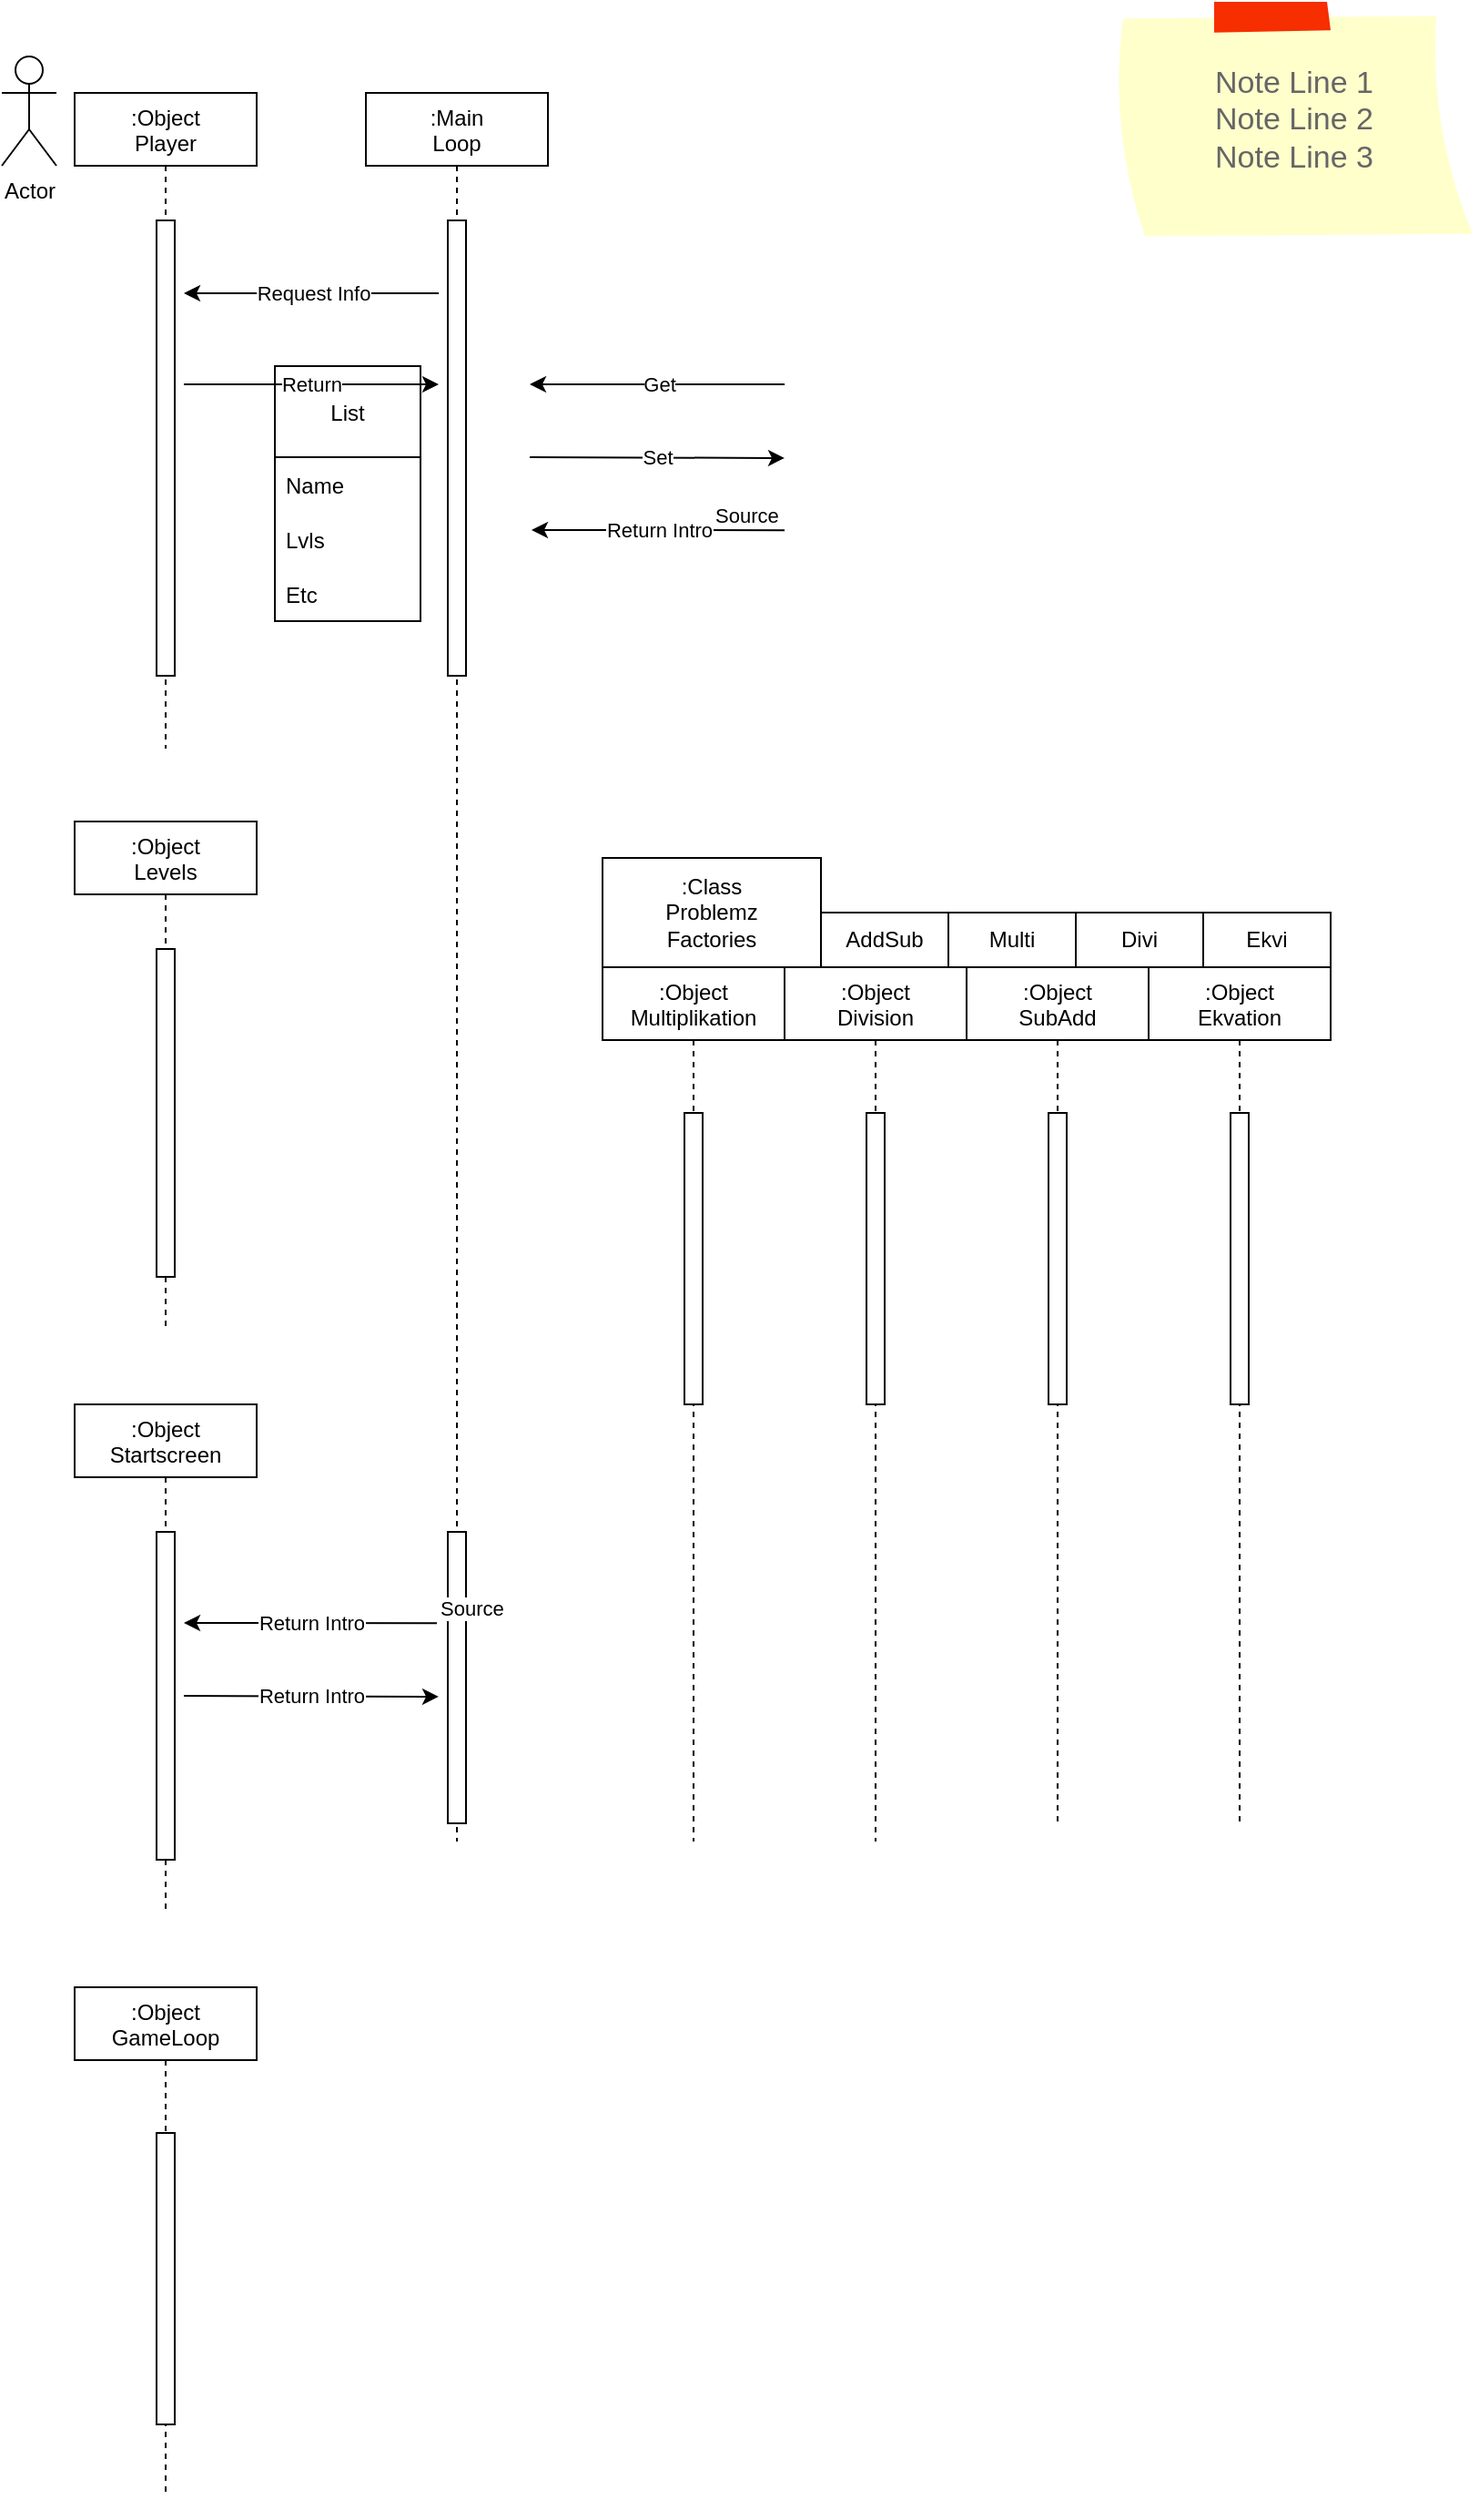 <mxfile>
    <diagram id="kgpKYQtTHZ0yAKxKKP6v" name="Page-1">
        <mxGraphModel dx="1235" dy="600" grid="1" gridSize="10" guides="1" tooltips="1" connect="1" arrows="1" fold="1" page="1" pageScale="1" pageWidth="3300" pageHeight="4681" math="0" shadow="0">
            <root>
                <mxCell id="0"/>
                <mxCell id="1" parent="0"/>
                <mxCell id="3nuBFxr9cyL0pnOWT2aG-1" value=":Object&#10;Player" style="shape=umlLifeline;perimeter=lifelinePerimeter;container=0;collapsible=0;recursiveResize=0;rounded=0;shadow=0;strokeWidth=1;" parent="1" vertex="1">
                    <mxGeometry x="350" y="200" width="100" height="360" as="geometry"/>
                </mxCell>
                <mxCell id="3nuBFxr9cyL0pnOWT2aG-5" value=":Object&#10;Startscreen" style="shape=umlLifeline;perimeter=lifelinePerimeter;container=1;collapsible=0;recursiveResize=0;rounded=0;shadow=0;strokeWidth=1;" parent="1" vertex="1">
                    <mxGeometry x="350" y="920" width="100" height="280" as="geometry"/>
                </mxCell>
                <mxCell id="3nuBFxr9cyL0pnOWT2aG-6" value="" style="points=[];perimeter=orthogonalPerimeter;rounded=0;shadow=0;strokeWidth=1;" parent="3nuBFxr9cyL0pnOWT2aG-5" vertex="1">
                    <mxGeometry x="45" y="70" width="10" height="180" as="geometry"/>
                </mxCell>
                <mxCell id="EycxZSTwfMmpZiWEvpWu-1" value=":Object&#10;GameLoop" style="shape=umlLifeline;perimeter=lifelinePerimeter;container=1;collapsible=0;recursiveResize=0;rounded=0;shadow=0;strokeWidth=1;" parent="1" vertex="1">
                    <mxGeometry x="350" y="1240" width="100" height="280" as="geometry"/>
                </mxCell>
                <mxCell id="EycxZSTwfMmpZiWEvpWu-2" value="" style="points=[];perimeter=orthogonalPerimeter;rounded=0;shadow=0;strokeWidth=1;" parent="EycxZSTwfMmpZiWEvpWu-1" vertex="1">
                    <mxGeometry x="45" y="80" width="10" height="160" as="geometry"/>
                </mxCell>
                <mxCell id="EycxZSTwfMmpZiWEvpWu-3" value=":Object&#10;Multiplikation" style="shape=umlLifeline;perimeter=lifelinePerimeter;container=1;collapsible=0;recursiveResize=0;rounded=0;shadow=0;strokeWidth=1;" parent="1" vertex="1">
                    <mxGeometry x="640" y="680" width="100" height="480" as="geometry"/>
                </mxCell>
                <mxCell id="EycxZSTwfMmpZiWEvpWu-4" value="" style="points=[];perimeter=orthogonalPerimeter;rounded=0;shadow=0;strokeWidth=1;" parent="EycxZSTwfMmpZiWEvpWu-3" vertex="1">
                    <mxGeometry x="45" y="80" width="10" height="160" as="geometry"/>
                </mxCell>
                <mxCell id="EycxZSTwfMmpZiWEvpWu-9" value=":Class&lt;br style=&quot;padding: 0px ; margin: 0px&quot;&gt;Problemz&lt;br style=&quot;padding: 0px ; margin: 0px&quot;&gt;Factories" style="rounded=0;whiteSpace=wrap;html=1;" parent="1" vertex="1">
                    <mxGeometry x="640" y="620" width="120" height="60" as="geometry"/>
                </mxCell>
                <mxCell id="EycxZSTwfMmpZiWEvpWu-10" value=":Object&#10;Division" style="shape=umlLifeline;perimeter=lifelinePerimeter;container=1;collapsible=0;recursiveResize=0;rounded=0;shadow=0;strokeWidth=1;" parent="1" vertex="1">
                    <mxGeometry x="740" y="680" width="100" height="480" as="geometry"/>
                </mxCell>
                <mxCell id="EycxZSTwfMmpZiWEvpWu-11" value="" style="points=[];perimeter=orthogonalPerimeter;rounded=0;shadow=0;strokeWidth=1;" parent="EycxZSTwfMmpZiWEvpWu-10" vertex="1">
                    <mxGeometry x="45" y="80" width="10" height="160" as="geometry"/>
                </mxCell>
                <mxCell id="EycxZSTwfMmpZiWEvpWu-12" value=":Object&#10;SubAdd" style="shape=umlLifeline;perimeter=lifelinePerimeter;container=1;collapsible=0;recursiveResize=0;rounded=0;shadow=0;strokeWidth=1;" parent="1" vertex="1">
                    <mxGeometry x="840" y="680" width="100" height="470" as="geometry"/>
                </mxCell>
                <mxCell id="EycxZSTwfMmpZiWEvpWu-13" value="" style="points=[];perimeter=orthogonalPerimeter;rounded=0;shadow=0;strokeWidth=1;" parent="EycxZSTwfMmpZiWEvpWu-12" vertex="1">
                    <mxGeometry x="45" y="80" width="10" height="160" as="geometry"/>
                </mxCell>
                <mxCell id="EycxZSTwfMmpZiWEvpWu-14" value=":Object&#10;Ekvation" style="shape=umlLifeline;perimeter=lifelinePerimeter;container=1;collapsible=0;recursiveResize=0;rounded=0;shadow=0;strokeWidth=1;" parent="1" vertex="1">
                    <mxGeometry x="940" y="680" width="100" height="470" as="geometry"/>
                </mxCell>
                <mxCell id="EycxZSTwfMmpZiWEvpWu-15" value="" style="points=[];perimeter=orthogonalPerimeter;rounded=0;shadow=0;strokeWidth=1;" parent="EycxZSTwfMmpZiWEvpWu-14" vertex="1">
                    <mxGeometry x="45" y="80" width="10" height="160" as="geometry"/>
                </mxCell>
                <mxCell id="fRN0QFOcR2f6WoaFnRx7-1" value=":Main&#10;Loop" style="shape=umlLifeline;perimeter=lifelinePerimeter;container=1;collapsible=0;recursiveResize=0;rounded=0;shadow=0;strokeWidth=1;" parent="1" vertex="1">
                    <mxGeometry x="510" y="200" width="100" height="960" as="geometry"/>
                </mxCell>
                <mxCell id="fRN0QFOcR2f6WoaFnRx7-29" value="List" style="swimlane;fontStyle=0;childLayout=stackLayout;horizontal=1;startSize=50;horizontalStack=0;resizeParent=1;resizeParentMax=0;resizeLast=0;collapsible=1;marginBottom=0;" parent="fRN0QFOcR2f6WoaFnRx7-1" vertex="1">
                    <mxGeometry x="-50" y="150" width="80" height="140" as="geometry"/>
                </mxCell>
                <mxCell id="fRN0QFOcR2f6WoaFnRx7-30" value="Name" style="text;strokeColor=none;fillColor=none;align=left;verticalAlign=middle;spacingLeft=4;spacingRight=4;overflow=hidden;points=[[0,0.5],[1,0.5]];portConstraint=eastwest;rotatable=0;" parent="fRN0QFOcR2f6WoaFnRx7-29" vertex="1">
                    <mxGeometry y="50" width="80" height="30" as="geometry"/>
                </mxCell>
                <mxCell id="fRN0QFOcR2f6WoaFnRx7-31" value="Lvls" style="text;strokeColor=none;fillColor=none;align=left;verticalAlign=middle;spacingLeft=4;spacingRight=4;overflow=hidden;points=[[0,0.5],[1,0.5]];portConstraint=eastwest;rotatable=0;" parent="fRN0QFOcR2f6WoaFnRx7-29" vertex="1">
                    <mxGeometry y="80" width="80" height="30" as="geometry"/>
                </mxCell>
                <mxCell id="fRN0QFOcR2f6WoaFnRx7-32" value="Etc" style="text;strokeColor=none;fillColor=none;align=left;verticalAlign=middle;spacingLeft=4;spacingRight=4;overflow=hidden;points=[[0,0.5],[1,0.5]];portConstraint=eastwest;rotatable=0;" parent="fRN0QFOcR2f6WoaFnRx7-29" vertex="1">
                    <mxGeometry y="110" width="80" height="30" as="geometry"/>
                </mxCell>
                <mxCell id="fRN0QFOcR2f6WoaFnRx7-24" value="Return" style="endArrow=classic;html=1;rounded=0;" parent="fRN0QFOcR2f6WoaFnRx7-1" edge="1">
                    <mxGeometry relative="1" as="geometry">
                        <mxPoint x="-100" y="160" as="sourcePoint"/>
                        <mxPoint x="40" y="160" as="targetPoint"/>
                        <mxPoint as="offset"/>
                    </mxGeometry>
                </mxCell>
                <mxCell id="fRN0QFOcR2f6WoaFnRx7-2" value="" style="points=[];perimeter=orthogonalPerimeter;rounded=0;shadow=0;strokeWidth=1;" parent="fRN0QFOcR2f6WoaFnRx7-1" vertex="1">
                    <mxGeometry x="45" y="790" width="10" height="160" as="geometry"/>
                </mxCell>
                <mxCell id="fRN0QFOcR2f6WoaFnRx7-16" value="" style="points=[];perimeter=orthogonalPerimeter;rounded=0;shadow=0;strokeWidth=1;" parent="fRN0QFOcR2f6WoaFnRx7-1" vertex="1">
                    <mxGeometry x="45" y="70" width="10" height="250" as="geometry"/>
                </mxCell>
                <mxCell id="fRN0QFOcR2f6WoaFnRx7-22" value="Request Info" style="endArrow=classic;html=1;rounded=0;" parent="fRN0QFOcR2f6WoaFnRx7-1" edge="1">
                    <mxGeometry x="-0.007" relative="1" as="geometry">
                        <mxPoint x="40" y="110" as="sourcePoint"/>
                        <mxPoint x="-100" y="110" as="targetPoint"/>
                        <Array as="points">
                            <mxPoint x="-34" y="110"/>
                            <mxPoint x="-60" y="110"/>
                        </Array>
                        <mxPoint as="offset"/>
                    </mxGeometry>
                </mxCell>
                <mxCell id="fRN0QFOcR2f6WoaFnRx7-19" value="Get" style="endArrow=classic;html=1;rounded=0;" parent="fRN0QFOcR2f6WoaFnRx7-1" edge="1">
                    <mxGeometry x="-0.007" relative="1" as="geometry">
                        <mxPoint x="230" y="160" as="sourcePoint"/>
                        <mxPoint x="90" y="160" as="targetPoint"/>
                        <Array as="points">
                            <mxPoint x="156" y="160"/>
                            <mxPoint x="130" y="160"/>
                        </Array>
                        <mxPoint as="offset"/>
                    </mxGeometry>
                </mxCell>
                <mxCell id="fRN0QFOcR2f6WoaFnRx7-10" value="Return Intro" style="endArrow=classic;html=1;rounded=0;exitX=0;exitY=0.313;exitDx=0;exitDy=0;exitPerimeter=0;" parent="fRN0QFOcR2f6WoaFnRx7-1" edge="1">
                    <mxGeometry relative="1" as="geometry">
                        <mxPoint x="39" y="840.08" as="sourcePoint"/>
                        <mxPoint x="-100" y="840" as="targetPoint"/>
                        <Array as="points">
                            <mxPoint x="-66" y="840"/>
                        </Array>
                    </mxGeometry>
                </mxCell>
                <mxCell id="fRN0QFOcR2f6WoaFnRx7-11" value="Source" style="edgeLabel;resizable=0;html=1;align=left;verticalAlign=bottom;" parent="fRN0QFOcR2f6WoaFnRx7-10" connectable="0" vertex="1">
                    <mxGeometry x="-1" relative="1" as="geometry"/>
                </mxCell>
                <mxCell id="fRN0QFOcR2f6WoaFnRx7-6" value="Return Intro" style="endArrow=classic;html=1;rounded=0;entryX=0.1;entryY=0.253;entryDx=0;entryDy=0;entryPerimeter=0;" parent="fRN0QFOcR2f6WoaFnRx7-1" edge="1">
                    <mxGeometry relative="1" as="geometry">
                        <mxPoint x="-100" y="880" as="sourcePoint"/>
                        <mxPoint x="40" y="880.48" as="targetPoint"/>
                    </mxGeometry>
                </mxCell>
                <mxCell id="fRN0QFOcR2f6WoaFnRx7-17" value="Return Intro" style="endArrow=classic;html=1;rounded=0;exitX=0;exitY=0.313;exitDx=0;exitDy=0;exitPerimeter=0;" parent="1" edge="1">
                    <mxGeometry x="-0.007" relative="1" as="geometry">
                        <mxPoint x="740" y="440.08" as="sourcePoint"/>
                        <mxPoint x="601" y="440" as="targetPoint"/>
                        <Array as="points">
                            <mxPoint x="635" y="440"/>
                        </Array>
                        <mxPoint as="offset"/>
                    </mxGeometry>
                </mxCell>
                <mxCell id="fRN0QFOcR2f6WoaFnRx7-18" value="Source" style="edgeLabel;resizable=0;html=1;align=left;verticalAlign=bottom;" parent="fRN0QFOcR2f6WoaFnRx7-17" connectable="0" vertex="1">
                    <mxGeometry x="-1" relative="1" as="geometry">
                        <mxPoint x="-40" as="offset"/>
                    </mxGeometry>
                </mxCell>
                <mxCell id="fRN0QFOcR2f6WoaFnRx7-21" value="Set" style="endArrow=classic;html=1;rounded=0;entryX=0.1;entryY=0.253;entryDx=0;entryDy=0;entryPerimeter=0;" parent="1" edge="1">
                    <mxGeometry relative="1" as="geometry">
                        <mxPoint x="600" y="400" as="sourcePoint"/>
                        <mxPoint x="740" y="400.48" as="targetPoint"/>
                        <mxPoint as="offset"/>
                    </mxGeometry>
                </mxCell>
                <mxCell id="3nuBFxr9cyL0pnOWT2aG-2" value="" style="points=[];perimeter=orthogonalPerimeter;rounded=0;shadow=0;strokeWidth=1;" parent="1" vertex="1">
                    <mxGeometry x="395" y="270" width="10" height="250" as="geometry"/>
                </mxCell>
                <mxCell id="71bdDlgEzA0VGXFDS2K_-2" value="Actor" style="shape=umlActor;verticalLabelPosition=bottom;verticalAlign=top;html=1;outlineConnect=0;" parent="1" vertex="1">
                    <mxGeometry x="310" y="180" width="30" height="60" as="geometry"/>
                </mxCell>
                <mxCell id="71bdDlgEzA0VGXFDS2K_-3" value=":Object&#10;Levels" style="shape=umlLifeline;perimeter=lifelinePerimeter;container=0;collapsible=0;recursiveResize=0;rounded=0;shadow=0;strokeWidth=1;" parent="1" vertex="1">
                    <mxGeometry x="350" y="600" width="100" height="280" as="geometry"/>
                </mxCell>
                <mxCell id="71bdDlgEzA0VGXFDS2K_-4" value="" style="points=[];perimeter=orthogonalPerimeter;rounded=0;shadow=0;strokeWidth=1;" parent="1" vertex="1">
                    <mxGeometry x="395" y="670" width="10" height="180" as="geometry"/>
                </mxCell>
                <mxCell id="3" value="Note Line 1&#10;Note Line 2&#10;Note Line 3" style="strokeWidth=1;shadow=0;dashed=0;align=center;html=1;shape=mxgraph.mockup.text.stickyNote2;fontColor=#666666;mainText=;fontSize=17;whiteSpace=wrap;fillColor=#ffffcc;strokeColor=#F62E00;" vertex="1" parent="1">
                    <mxGeometry x="920" y="150" width="200" height="130" as="geometry"/>
                </mxCell>
                <mxCell id="4" value="AddSub" style="rounded=0;whiteSpace=wrap;html=1;" vertex="1" parent="1">
                    <mxGeometry x="760" y="650" width="70" height="30" as="geometry"/>
                </mxCell>
                <mxCell id="8" value="Multi" style="rounded=0;whiteSpace=wrap;html=1;" vertex="1" parent="1">
                    <mxGeometry x="830" y="650" width="70" height="30" as="geometry"/>
                </mxCell>
                <mxCell id="9" value="Divi" style="rounded=0;whiteSpace=wrap;html=1;" vertex="1" parent="1">
                    <mxGeometry x="900" y="650" width="70" height="30" as="geometry"/>
                </mxCell>
                <mxCell id="10" value="Ekvi" style="rounded=0;whiteSpace=wrap;html=1;" vertex="1" parent="1">
                    <mxGeometry x="970" y="650" width="70" height="30" as="geometry"/>
                </mxCell>
            </root>
        </mxGraphModel>
    </diagram>
</mxfile>